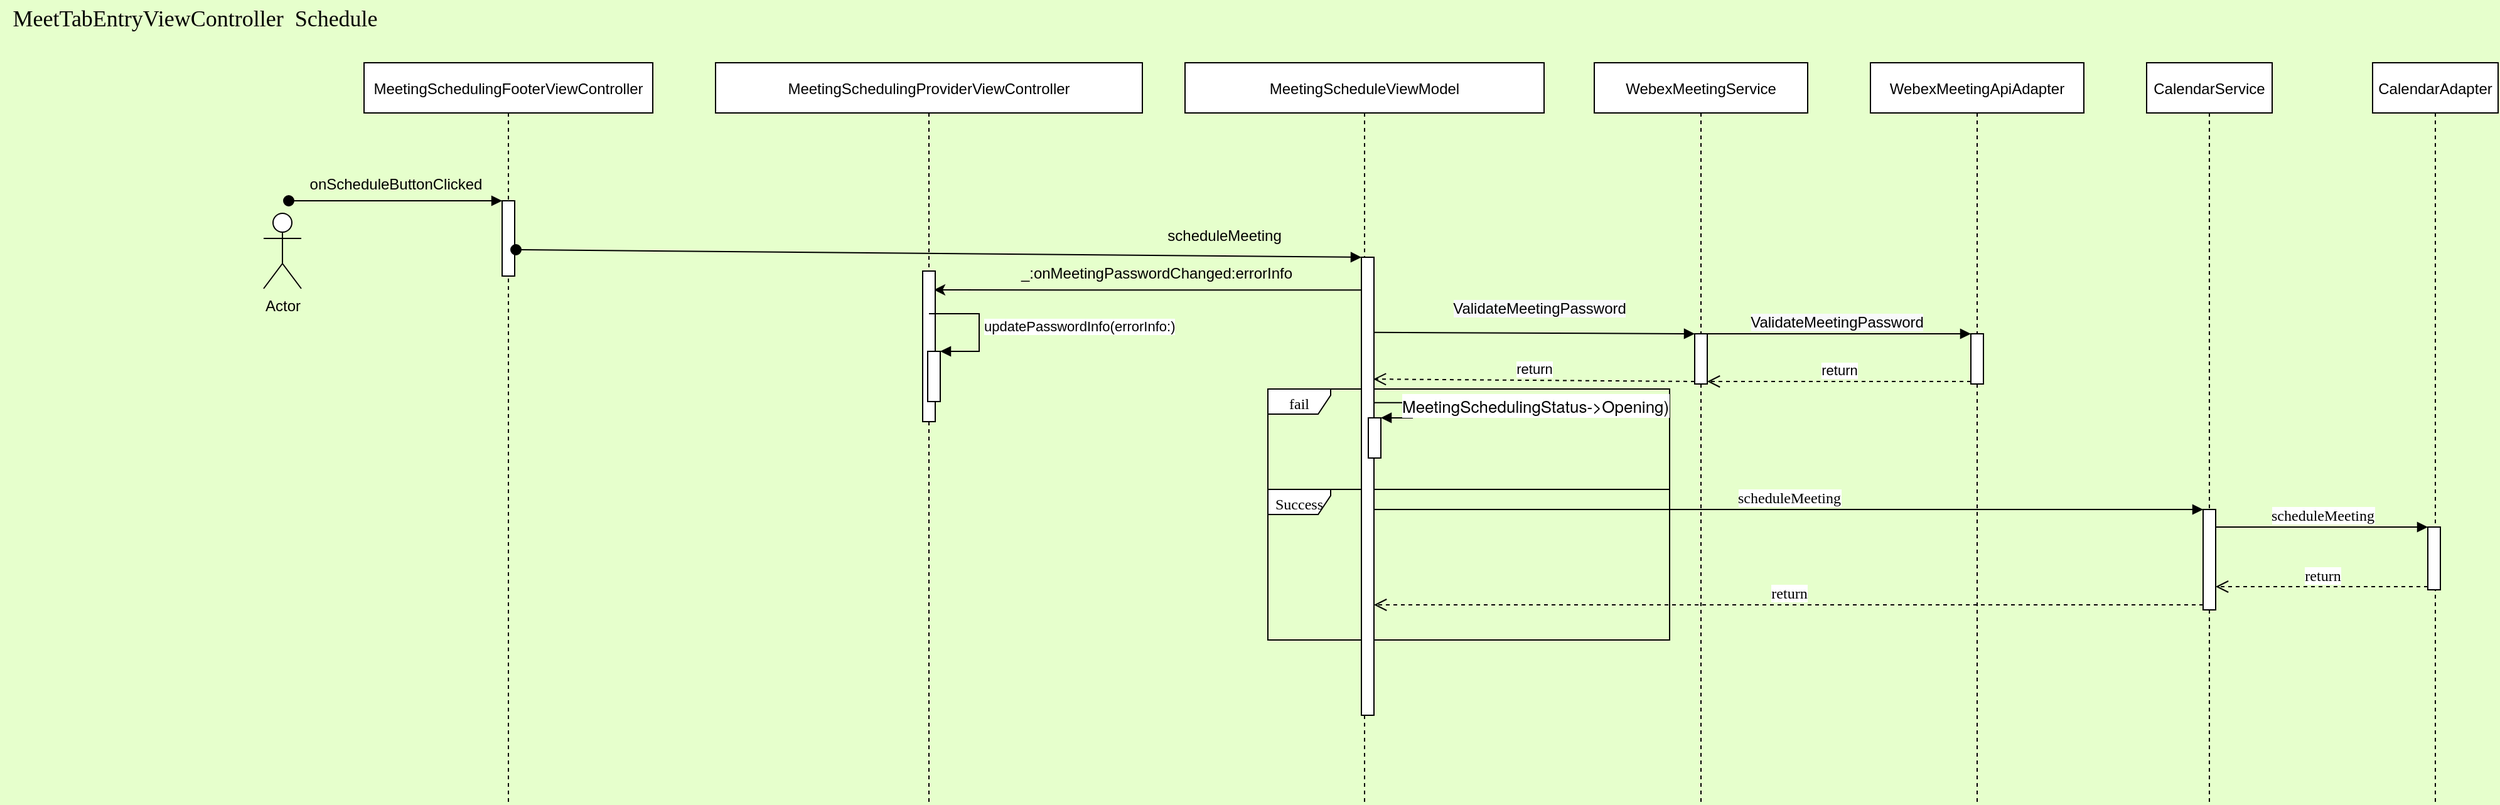 <mxfile version="17.1.2" type="github">
  <diagram id="kgpKYQtTHZ0yAKxKKP6v" name="Page-1">
    <mxGraphModel dx="1932" dy="679" grid="1" gridSize="10" guides="1" tooltips="1" connect="1" arrows="1" fold="1" page="1" pageScale="1" pageWidth="850" pageHeight="1100" background="#E6FFCC" math="0" shadow="0">
      <root>
        <mxCell id="0" />
        <mxCell id="1" parent="0" />
        <mxCell id="TrbpMphKD7TbdpJShQMu-45" value="&lt;font style=&quot;font-size: 12px&quot;&gt;Success&lt;/font&gt;" style="shape=umlFrame;whiteSpace=wrap;html=1;fontFamily=Lucida Console;fontSize=18;width=50;height=20;" vertex="1" parent="1">
          <mxGeometry x="200" y="410" width="320" height="120" as="geometry" />
        </mxCell>
        <mxCell id="TrbpMphKD7TbdpJShQMu-34" value="" style="edgeStyle=orthogonalEdgeStyle;rounded=0;orthogonalLoop=1;jettySize=auto;html=1;entryX=0.9;entryY=0.125;entryDx=0;entryDy=0;entryPerimeter=0;exitX=0.497;exitY=0.307;exitDx=0;exitDy=0;exitPerimeter=0;" edge="1" parent="1" source="3nuBFxr9cyL0pnOWT2aG-1" target="TrbpMphKD7TbdpJShQMu-33">
          <mxGeometry relative="1" as="geometry">
            <mxPoint x="294.5" y="249" as="sourcePoint" />
            <mxPoint x="-5.5" y="249" as="targetPoint" />
            <Array as="points" />
          </mxGeometry>
        </mxCell>
        <mxCell id="3nuBFxr9cyL0pnOWT2aG-1" value="MeetingScheduleViewModel" style="shape=umlLifeline;perimeter=lifelinePerimeter;container=1;collapsible=0;recursiveResize=0;rounded=0;shadow=0;strokeWidth=1;" parent="1" vertex="1">
          <mxGeometry x="134" y="70" width="286" height="590" as="geometry" />
        </mxCell>
        <mxCell id="TrbpMphKD7TbdpJShQMu-44" value="&lt;font style=&quot;font-size: 12px&quot;&gt;fail&lt;/font&gt;" style="shape=umlFrame;whiteSpace=wrap;html=1;fontFamily=Lucida Console;fontSize=18;width=50;height=20;" vertex="1" parent="3nuBFxr9cyL0pnOWT2aG-1">
          <mxGeometry x="66" y="260" width="320" height="80" as="geometry" />
        </mxCell>
        <mxCell id="TrbpMphKD7TbdpJShQMu-48" value="" style="group" vertex="1" connectable="0" parent="3nuBFxr9cyL0pnOWT2aG-1">
          <mxGeometry x="140.5" y="155" width="40.5" height="365" as="geometry" />
        </mxCell>
        <mxCell id="TrbpMphKD7TbdpJShQMu-24" value="" style="html=1;points=[];perimeter=orthogonalPerimeter;" vertex="1" parent="TrbpMphKD7TbdpJShQMu-48">
          <mxGeometry width="10" height="365" as="geometry" />
        </mxCell>
        <mxCell id="TrbpMphKD7TbdpJShQMu-43" value="&lt;p class=&quot;p1&quot; style=&quot;margin: 0px ; font-stretch: normal ; font-size: 13px ; line-height: normal ; font-family: &amp;#34;helvetica neue&amp;#34;&quot;&gt;MeetingSchedulingStatus-&amp;gt;Opening)&lt;/p&gt;" style="edgeStyle=orthogonalEdgeStyle;html=1;align=left;spacingLeft=2;endArrow=block;rounded=0;entryX=1;entryY=0;fontFamily=Lucida Console;fontSize=18;" edge="1" target="TrbpMphKD7TbdpJShQMu-42" parent="TrbpMphKD7TbdpJShQMu-48">
          <mxGeometry x="0.627" y="-10" relative="1" as="geometry">
            <mxPoint x="10.5" y="115.911" as="sourcePoint" />
            <Array as="points">
              <mxPoint x="40.5" y="115.911" />
            </Array>
            <mxPoint as="offset" />
          </mxGeometry>
        </mxCell>
        <mxCell id="TrbpMphKD7TbdpJShQMu-42" value="" style="html=1;points=[];perimeter=orthogonalPerimeter;fontFamily=Lucida Console;fontSize=18;" vertex="1" parent="TrbpMphKD7TbdpJShQMu-48">
          <mxGeometry x="5.5" y="127.98" width="10" height="32.02" as="geometry" />
        </mxCell>
        <mxCell id="3nuBFxr9cyL0pnOWT2aG-5" value="CalendarService" style="shape=umlLifeline;perimeter=lifelinePerimeter;container=1;collapsible=0;recursiveResize=0;rounded=0;shadow=0;strokeWidth=1;" parent="1" vertex="1">
          <mxGeometry x="900" y="70" width="100" height="590" as="geometry" />
        </mxCell>
        <mxCell id="TrbpMphKD7TbdpJShQMu-50" value="" style="html=1;points=[];perimeter=orthogonalPerimeter;fontFamily=Lucida Console;fontSize=12;" vertex="1" parent="3nuBFxr9cyL0pnOWT2aG-5">
          <mxGeometry x="45" y="356" width="10" height="80" as="geometry" />
        </mxCell>
        <mxCell id="TrbpMphKD7TbdpJShQMu-1" value="CalendarAdapter" style="shape=umlLifeline;perimeter=lifelinePerimeter;container=1;collapsible=0;recursiveResize=0;rounded=0;shadow=0;strokeWidth=1;" vertex="1" parent="1">
          <mxGeometry x="1080" y="70" width="100" height="590" as="geometry" />
        </mxCell>
        <mxCell id="TrbpMphKD7TbdpJShQMu-55" value="" style="html=1;points=[];perimeter=orthogonalPerimeter;fontFamily=Lucida Console;fontSize=12;" vertex="1" parent="TrbpMphKD7TbdpJShQMu-1">
          <mxGeometry x="44" y="370" width="10" height="50" as="geometry" />
        </mxCell>
        <mxCell id="TrbpMphKD7TbdpJShQMu-3" value="MeetingSchedulingFooterViewController" style="shape=umlLifeline;perimeter=lifelinePerimeter;container=1;collapsible=0;recursiveResize=0;rounded=0;shadow=0;strokeWidth=1;" vertex="1" parent="1">
          <mxGeometry x="-520" y="70" width="230" height="590" as="geometry" />
        </mxCell>
        <mxCell id="TrbpMphKD7TbdpJShQMu-17" value="" style="html=1;points=[];perimeter=orthogonalPerimeter;" vertex="1" parent="TrbpMphKD7TbdpJShQMu-3">
          <mxGeometry x="110" y="110" width="10" height="60" as="geometry" />
        </mxCell>
        <mxCell id="TrbpMphKD7TbdpJShQMu-18" value="" style="html=1;verticalAlign=bottom;startArrow=oval;endArrow=block;startSize=8;rounded=0;" edge="1" target="TrbpMphKD7TbdpJShQMu-17" parent="TrbpMphKD7TbdpJShQMu-3">
          <mxGeometry relative="1" as="geometry">
            <mxPoint x="-60" y="110" as="sourcePoint" />
          </mxGeometry>
        </mxCell>
        <mxCell id="TrbpMphKD7TbdpJShQMu-22" value="onScheduleButtonClicked" style="text;html=1;align=center;verticalAlign=middle;resizable=0;points=[];autosize=1;strokeColor=none;fillColor=none;" vertex="1" parent="TrbpMphKD7TbdpJShQMu-3">
          <mxGeometry x="-50" y="87" width="150" height="20" as="geometry" />
        </mxCell>
        <mxCell id="TrbpMphKD7TbdpJShQMu-5" value="WebexMeetingService" style="shape=umlLifeline;perimeter=lifelinePerimeter;container=1;collapsible=0;recursiveResize=0;rounded=0;shadow=0;strokeWidth=1;" vertex="1" parent="1">
          <mxGeometry x="460" y="70" width="170" height="590" as="geometry" />
        </mxCell>
        <mxCell id="TrbpMphKD7TbdpJShQMu-26" value="" style="html=1;points=[];perimeter=orthogonalPerimeter;" vertex="1" parent="TrbpMphKD7TbdpJShQMu-5">
          <mxGeometry x="80" y="216" width="10" height="40" as="geometry" />
        </mxCell>
        <mxCell id="TrbpMphKD7TbdpJShQMu-7" value="WebexMeetingApiAdapter" style="shape=umlLifeline;perimeter=lifelinePerimeter;container=1;collapsible=0;recursiveResize=0;rounded=0;shadow=0;strokeWidth=1;" vertex="1" parent="1">
          <mxGeometry x="680" y="70" width="170" height="590" as="geometry" />
        </mxCell>
        <mxCell id="TrbpMphKD7TbdpJShQMu-29" value="" style="html=1;points=[];perimeter=orthogonalPerimeter;" vertex="1" parent="TrbpMphKD7TbdpJShQMu-7">
          <mxGeometry x="80" y="216" width="10" height="40" as="geometry" />
        </mxCell>
        <mxCell id="TrbpMphKD7TbdpJShQMu-14" value="&lt;span style=&quot;color: rgba(0 , 0 , 0 , 0) ; font-family: monospace ; font-size: 0px&quot;&gt;%3CmxGraphModel%3E%3Croot%3E%3CmxCell%20id%3D%220%22%2F%3E%3CmxCell%20id%3D%221%22%20parent%3D%220%22%2F%3E%3CmxCell%20id%3D%222%22%20value%3D%22ValidateMeetingPassword%22%20style%3D%22text%3Bhtml%3D1%3Balign%3Dcenter%3BverticalAlign%3Dmiddle%3Bresizable%3D0%3Bpoints%3D%5B%5D%3Bautosize%3D1%3BstrokeColor%3Dnone%3BfillColor%3Dnone%3B%22%20vertex%3D%221%22%20parent%3D%221%22%3E%3CmxGeometry%20x%3D%22340%22%20y%3D%22190%22%20width%3D%22150%22%20height%3D%2220%22%20as%3D%22geometry%22%2F%3E%3C%2FmxCell%3E%3C%2Froot%3E%3C%2FmxGraphModel%3E&lt;/span&gt;" style="text;html=1;align=center;verticalAlign=middle;resizable=0;points=[];autosize=1;strokeColor=none;fillColor=none;" vertex="1" parent="1">
          <mxGeometry x="110" y="190" width="20" height="20" as="geometry" />
        </mxCell>
        <mxCell id="TrbpMphKD7TbdpJShQMu-15" value="scheduleMeeting" style="text;html=1;align=center;verticalAlign=middle;resizable=0;points=[];autosize=1;strokeColor=none;fillColor=none;" vertex="1" parent="1">
          <mxGeometry x="110" y="198" width="110" height="20" as="geometry" />
        </mxCell>
        <mxCell id="TrbpMphKD7TbdpJShQMu-20" value="Actor" style="shape=umlActor;verticalLabelPosition=bottom;verticalAlign=top;html=1;" vertex="1" parent="1">
          <mxGeometry x="-600" y="190" width="30" height="60" as="geometry" />
        </mxCell>
        <mxCell id="TrbpMphKD7TbdpJShQMu-25" value="" style="html=1;verticalAlign=bottom;startArrow=oval;endArrow=block;startSize=8;rounded=0;exitX=1.1;exitY=0.65;exitDx=0;exitDy=0;exitPerimeter=0;" edge="1" target="TrbpMphKD7TbdpJShQMu-24" parent="1" source="TrbpMphKD7TbdpJShQMu-17">
          <mxGeometry relative="1" as="geometry">
            <mxPoint x="230" y="220" as="sourcePoint" />
          </mxGeometry>
        </mxCell>
        <mxCell id="TrbpMphKD7TbdpJShQMu-27" value="&lt;span style=&quot;font-size: 12px ; background-color: rgb(248 , 249 , 250)&quot;&gt;ValidateMeetingPassword&lt;/span&gt;" style="html=1;verticalAlign=bottom;endArrow=block;entryX=0;entryY=0;rounded=0;exitX=0.95;exitY=0.164;exitDx=0;exitDy=0;exitPerimeter=0;" edge="1" target="TrbpMphKD7TbdpJShQMu-26" parent="1" source="TrbpMphKD7TbdpJShQMu-24">
          <mxGeometry x="0.022" y="10" relative="1" as="geometry">
            <mxPoint x="294.5" y="286" as="sourcePoint" />
            <mxPoint x="1" as="offset" />
          </mxGeometry>
        </mxCell>
        <mxCell id="TrbpMphKD7TbdpJShQMu-28" value="return" style="html=1;verticalAlign=bottom;endArrow=open;dashed=1;endSize=8;exitX=0;exitY=0.95;rounded=0;entryX=0.95;entryY=0.266;entryDx=0;entryDy=0;entryPerimeter=0;" edge="1" source="TrbpMphKD7TbdpJShQMu-26" parent="1" target="TrbpMphKD7TbdpJShQMu-24">
          <mxGeometry relative="1" as="geometry">
            <mxPoint x="294.5" y="324" as="targetPoint" />
          </mxGeometry>
        </mxCell>
        <mxCell id="TrbpMphKD7TbdpJShQMu-30" value="&lt;span style=&quot;font-size: 12px ; background-color: rgb(248 , 249 , 250)&quot;&gt;ValidateMeetingPassword&lt;/span&gt;" style="html=1;verticalAlign=bottom;endArrow=block;entryX=0;entryY=0;rounded=0;" edge="1" target="TrbpMphKD7TbdpJShQMu-29" parent="1">
          <mxGeometry relative="1" as="geometry">
            <mxPoint x="544.5" y="286" as="sourcePoint" />
          </mxGeometry>
        </mxCell>
        <mxCell id="TrbpMphKD7TbdpJShQMu-31" value="return" style="html=1;verticalAlign=bottom;endArrow=open;dashed=1;endSize=8;exitX=0;exitY=0.95;rounded=0;" edge="1" source="TrbpMphKD7TbdpJShQMu-29" parent="1">
          <mxGeometry relative="1" as="geometry">
            <mxPoint x="550" y="324" as="targetPoint" />
          </mxGeometry>
        </mxCell>
        <mxCell id="TrbpMphKD7TbdpJShQMu-32" value="MeetingSchedulingProviderViewController" style="shape=umlLifeline;perimeter=lifelinePerimeter;container=1;collapsible=0;recursiveResize=0;rounded=0;shadow=0;strokeWidth=1;" vertex="1" parent="1">
          <mxGeometry x="-240" y="70" width="340" height="590" as="geometry" />
        </mxCell>
        <mxCell id="TrbpMphKD7TbdpJShQMu-33" value="" style="html=1;points=[];perimeter=orthogonalPerimeter;" vertex="1" parent="TrbpMphKD7TbdpJShQMu-32">
          <mxGeometry x="165" y="166" width="10" height="120" as="geometry" />
        </mxCell>
        <mxCell id="TrbpMphKD7TbdpJShQMu-35" value="_:onMeetingPasswordChanged:errorInfo" style="text;html=1;align=center;verticalAlign=middle;resizable=0;points=[];autosize=1;strokeColor=none;fillColor=none;" vertex="1" parent="TrbpMphKD7TbdpJShQMu-32">
          <mxGeometry x="236" y="158" width="230" height="20" as="geometry" />
        </mxCell>
        <mxCell id="TrbpMphKD7TbdpJShQMu-38" value="" style="html=1;points=[];perimeter=orthogonalPerimeter;" vertex="1" parent="TrbpMphKD7TbdpJShQMu-32">
          <mxGeometry x="169" y="230" width="10" height="40" as="geometry" />
        </mxCell>
        <mxCell id="TrbpMphKD7TbdpJShQMu-39" value="updatePasswordInfo(errorInfo:)" style="edgeStyle=orthogonalEdgeStyle;html=1;align=left;spacingLeft=2;endArrow=block;rounded=0;entryX=1;entryY=0;" edge="1" target="TrbpMphKD7TbdpJShQMu-38" parent="TrbpMphKD7TbdpJShQMu-32">
          <mxGeometry x="-0.01" relative="1" as="geometry">
            <mxPoint x="170" y="200" as="sourcePoint" />
            <Array as="points">
              <mxPoint x="210" y="200" />
              <mxPoint x="210" y="230" />
            </Array>
            <mxPoint as="offset" />
          </mxGeometry>
        </mxCell>
        <mxCell id="TrbpMphKD7TbdpJShQMu-41" value="&lt;font face=&quot;Lucida Console&quot;&gt;MeetTabEntryViewController&amp;nbsp; Schedule&lt;/font&gt;" style="text;html=1;align=center;verticalAlign=middle;resizable=0;points=[];autosize=1;strokeColor=none;fillColor=none;fontSize=18;fontFamily=Lucida Console;" vertex="1" parent="1">
          <mxGeometry x="-810" y="20" width="310" height="30" as="geometry" />
        </mxCell>
        <mxCell id="TrbpMphKD7TbdpJShQMu-51" value="scheduleMeeting" style="html=1;verticalAlign=bottom;endArrow=block;entryX=0;entryY=0;rounded=0;fontFamily=Lucida Console;fontSize=12;" edge="1" target="TrbpMphKD7TbdpJShQMu-50" parent="1" source="TrbpMphKD7TbdpJShQMu-24">
          <mxGeometry relative="1" as="geometry">
            <mxPoint x="660" y="420" as="sourcePoint" />
          </mxGeometry>
        </mxCell>
        <mxCell id="TrbpMphKD7TbdpJShQMu-52" value="return" style="html=1;verticalAlign=bottom;endArrow=open;dashed=1;endSize=8;exitX=0;exitY=0.95;rounded=0;fontFamily=Lucida Console;fontSize=12;" edge="1" source="TrbpMphKD7TbdpJShQMu-50" parent="1" target="TrbpMphKD7TbdpJShQMu-24">
          <mxGeometry relative="1" as="geometry">
            <mxPoint x="660" y="490" as="targetPoint" />
          </mxGeometry>
        </mxCell>
        <mxCell id="TrbpMphKD7TbdpJShQMu-56" value="scheduleMeeting" style="html=1;verticalAlign=bottom;endArrow=block;entryX=0;entryY=0;rounded=0;fontFamily=Lucida Console;fontSize=12;" edge="1" target="TrbpMphKD7TbdpJShQMu-55" parent="1" source="TrbpMphKD7TbdpJShQMu-50">
          <mxGeometry relative="1" as="geometry">
            <mxPoint x="960" y="440" as="sourcePoint" />
          </mxGeometry>
        </mxCell>
        <mxCell id="TrbpMphKD7TbdpJShQMu-57" value="return" style="html=1;verticalAlign=bottom;endArrow=open;dashed=1;endSize=8;exitX=0;exitY=0.95;rounded=0;fontFamily=Lucida Console;fontSize=12;" edge="1" source="TrbpMphKD7TbdpJShQMu-55" parent="1" target="TrbpMphKD7TbdpJShQMu-50">
          <mxGeometry relative="1" as="geometry">
            <mxPoint x="950" y="488" as="targetPoint" />
          </mxGeometry>
        </mxCell>
      </root>
    </mxGraphModel>
  </diagram>
</mxfile>
